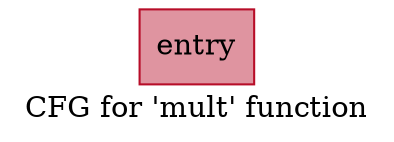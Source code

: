 digraph "CFG for 'mult' function" {
	label="CFG for 'mult' function";

	Node0x5643d7805ca0 [shape=record,color="#b70d28ff", style=filled, fillcolor="#b70d2870",label="{entry}"];
}
